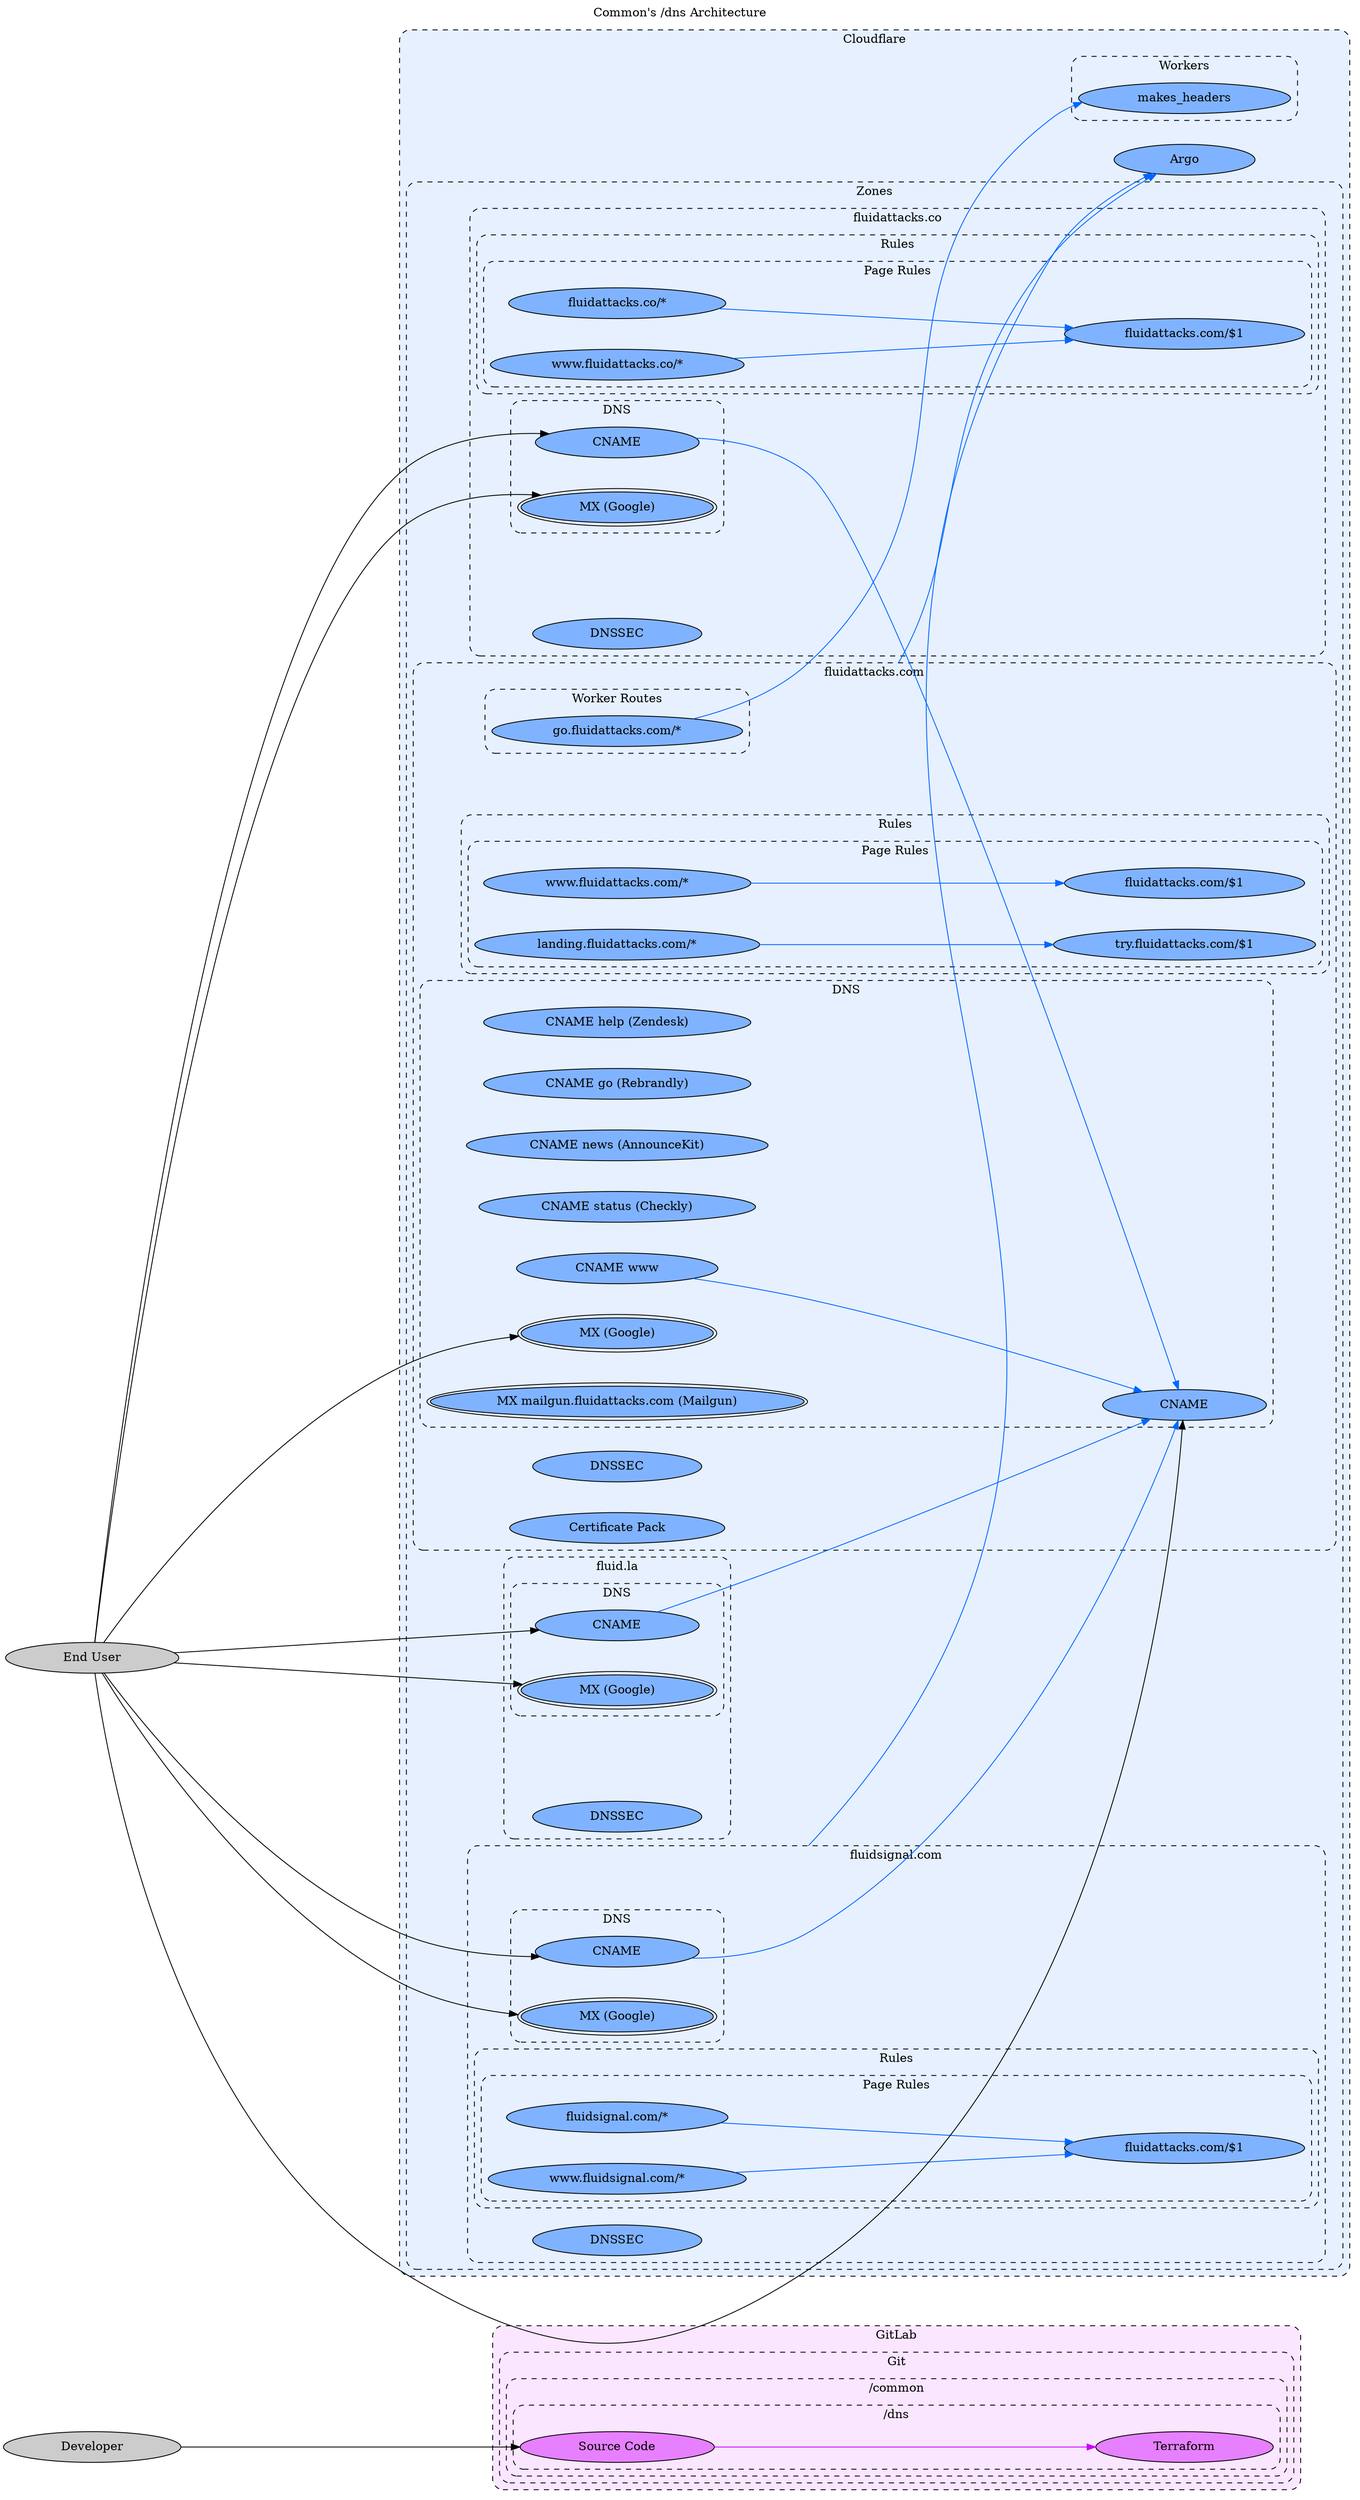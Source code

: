 // SPDX-FileCopyrightText: 2022 Fluid Attacks <development@fluidattacks.com>
//
// SPDX-License-Identifier: MPL-2.0

digraph status {
  label="Common's /dns Architecture"
  labelloc="t"
  compound="true"
  concentrate="true"
  rankdir="LR"
  ranksep="4.0"
  nodesep="0.5"
  overlap="scalexy"

  node[style="filled" margin="0.8,0.0"]
  graph[style="dashed,rounded"]

  subgraph cluster_gitlab {
    label="GitLab"
    bgcolor="0.8 0.1 1.0"
    node[fillcolor="0.8 0.5 1.0"]

    subgraph cluster_gitlab_git {
      label="Git"

      subgraph cluster_gitlab_git_common {
        label="/common"

        subgraph cluster_gitlab_git_common_dns {
          label="/dns"

          gitlab_git_common_dns[label="Source Code"]
          gitlab_git_common_dns_terraform[label="Terraform"]
        }
      }
    }
  }

  subgraph cluster_cloudflare {
    label="Cloudflare"
    bgcolor="0.6 0.1 1.0"
    node[fillcolor="0.6 0.5 1.0"]

    cloudflare_argo[label="Argo"]

    subgraph cluster_cloudflare_workers {
      label="Workers"

      cluster_cloudflare_workers_makes_headers[label="makes_headers"]
    }

    subgraph cluster_cloudflare_zones {
      label="Zones"

      subgraph cluster_cloudflare_zone_fluid_la {
        label="fluid.la"

        cluster_cloudflare_zone_fluid_la[label="" style="invis"]
        cloudflare_zone_fluid_la_dnssec[label="DNSSEC"]

        subgraph cluster_cloudflare_zone_fluid_la_dns {
          label="DNS"

          cloudflare_zone_fluid_la_dns_cname[label="CNAME"]
          cloudflare_zone_fluid_la_dns_mx[label="MX (Google)" peripheries="2"]
        }
      }

      subgraph cluster_cloudflare_zone_fluidattacks_co {
        label="fluidattacks.co"

        cluster_cloudflare_zone_fluidattacks_co[label="" style="invis"]
        cloudflare_zone_fluidattacks_co_dnssec[label="DNSSEC"]

        subgraph cluster_cloudflare_zone_fluidattacks_co_dns {
          label="DNS"

          cloudflare_zone_fluidattacks_co_dns_cname[label="CNAME"]
          cloudflare_zone_fluidattacks_co_dns_mx[label="MX (Google)" peripheries="2"]
        }

        subgraph cluster_cloudflare_zone_fluidattacks_co_rules {
          label="Rules"

          subgraph cluster_cloudflare_zone_fluidattacks_co_rules_page {
            label="Page Rules"

            cloudflare_zone_fluidattacks_co_rules_page[label="fluidattacks.co/*"]
            cloudflare_zone_fluidattacks_co_rules_page_www[label="www.fluidattacks.co/*"]
            cloudflare_zone_fluidattacks_co_rules_page_forward[label="fluidattacks.com/$1"]
          }
        }
      }

      subgraph cluster_cloudflare_zone_fluidattacks_com {
        label="fluidattacks.com"

        cluster_cloudflare_zone_fluidattacks_com[label="" style="invis"]
        cloudflare_zone_fluidattacks_com_dnssec[label="DNSSEC"]
        cloudflare_zone_fluidattacks_com_cert[label="Certificate Pack"]

        subgraph cluster_cloudflare_zone_fluidattacks_com_dns {
          label="DNS"

          cloudflare_zone_fluidattacks_com_dns_cname[label="CNAME"]
          cloudflare_zone_fluidattacks_com_dns_cname_help[label="CNAME help (Zendesk)"]
          cloudflare_zone_fluidattacks_com_dns_cname_go[label="CNAME go (Rebrandly)"]
          cloudflare_zone_fluidattacks_com_dns_cname_news[label="CNAME news (AnnounceKit)"]
          cloudflare_zone_fluidattacks_com_dns_cname_status[label="CNAME status (Checkly)"]
          cloudflare_zone_fluidattacks_com_dns_cname_www[label="CNAME www"]
          cloudflare_zone_fluidattacks_com_dns_mx[label="MX (Google)" peripheries="2"]
          cloudflare_zone_fluidattacks_com_dns_mx_mailgun[label="MX mailgun.fluidattacks.com (Mailgun)" peripheries="2"]
        }

        subgraph cluster_cloudflare_zone_fluidattacks_com_rules {
          label="Rules"

          subgraph cluster_cloudflare_zone_fluidattacks_com_rules_page {
            label="Page Rules"

            cloudflare_zone_fluidattacks_com_rules_page_www[label="www.fluidattacks.com/*"]
            cloudflare_zone_fluidattacks_com_rules_page_www_forward[label="fluidattacks.com/$1"]
            cloudflare_zone_fluidattacks_com_rules_page_landing[label="landing.fluidattacks.com/*"]
            cloudflare_zone_fluidattacks_com_rules_page_landing_forward[label="try.fluidattacks.com/$1"]
          }
        }

        subgraph cluster_cloudflare_zone_fluidattacks_com_worker_routes {
          label="Worker Routes"

          cloudflare_zone_fluidattacks_com_worker_route_go[label="go.fluidattacks.com/*"]
        }
      }

      subgraph cluster_cloudflare_zone_fluidsignal_com {
        label="fluidsignal.com"

        cluster_cloudflare_zone_fluidsignal_com[label="" style="invis"]
        cloudflare_zone_fluidsignal_com_dnssec[label="DNSSEC"]

        subgraph cluster_cloudflare_zone_fluidsignal_com_dns {
          label="DNS"

          cloudflare_zone_fluidsignal_com_dns_cname[label="CNAME"]
          cloudflare_zone_fluidsignal_com_dns_mx[label="MX (Google)" peripheries="2"]
        }

        subgraph cluster_cloudflare_zone_fluidsignal_com_rules {
          label="Rules"

          subgraph cluster_cloudflare_zone_fluidsignal_com_rules_page {
            label="Page Rules"

            cloudflare_zone_fluidsignal_com_rules_page[label="fluidsignal.com/*"]
            cloudflare_zone_fluidsignal_com_rules_page_www[label="www.fluidsignal.com/*"]
            cloudflare_zone_fluidsignal_com_rules_page_forward[label="fluidattacks.com/$1"]
          }
        }
      }
    }
  }

  edge[color="0.6 1.0 1.0"]
  cloudflare_zone_fluidattacks_com_dns_cname_www -> cloudflare_zone_fluidattacks_com_dns_cname[]
  cloudflare_zone_fluidattacks_com_worker_route_go -> cluster_cloudflare_workers_makes_headers[]
  cloudflare_zone_fluid_la_dns_cname -> cloudflare_zone_fluidattacks_com_dns_cname[]
  cloudflare_zone_fluidattacks_co_dns_cname -> cloudflare_zone_fluidattacks_com_dns_cname[]
  cloudflare_zone_fluidattacks_co_rules_page -> cloudflare_zone_fluidattacks_co_rules_page_forward[]
  cloudflare_zone_fluidattacks_co_rules_page_www -> cloudflare_zone_fluidattacks_co_rules_page_forward[]
  cloudflare_zone_fluidattacks_com_rules_page_www -> cloudflare_zone_fluidattacks_com_rules_page_www_forward[]
  cloudflare_zone_fluidattacks_com_rules_page_landing -> cloudflare_zone_fluidattacks_com_rules_page_landing_forward[]
  cloudflare_zone_fluidsignal_com_dns_cname -> cloudflare_zone_fluidattacks_com_dns_cname[]
  cloudflare_zone_fluidsignal_com_rules_page -> cloudflare_zone_fluidsignal_com_rules_page_forward[]
  cloudflare_zone_fluidsignal_com_rules_page_www -> cloudflare_zone_fluidsignal_com_rules_page_forward[]
  cluster_cloudflare_zone_fluidattacks_com -> cloudflare_argo[ltail="cluster_cloudflare_zone_fluidattacks_com"]
  cluster_cloudflare_zone_fluidsignal_com -> cloudflare_argo[ltail="cluster_cloudflare_zone_fluidsignal_com"]

  edge[color="0.8 1.0 1.0"]
  gitlab_git_common_dns -> gitlab_git_common_dns_terraform[]

  node[fillcolor="0.0 0.0 0.8"]
  developer[label="Developer"]
  end_user[label="End User"]

  edge[color="0.0 0.0 0.0"]
  developer -> gitlab_git_common_dns[]
  end_user -> cloudflare_zone_fluid_la_dns_cname[]
  end_user -> cloudflare_zone_fluid_la_dns_mx[]
  end_user -> cloudflare_zone_fluidattacks_co_dns_cname[]
  end_user -> cloudflare_zone_fluidattacks_co_dns_mx[]
  end_user -> cloudflare_zone_fluidattacks_com_dns_cname[]
  end_user -> cloudflare_zone_fluidattacks_com_dns_mx[]
  end_user -> cloudflare_zone_fluidsignal_com_dns_cname[]
  end_user -> cloudflare_zone_fluidsignal_com_dns_mx[]
}
